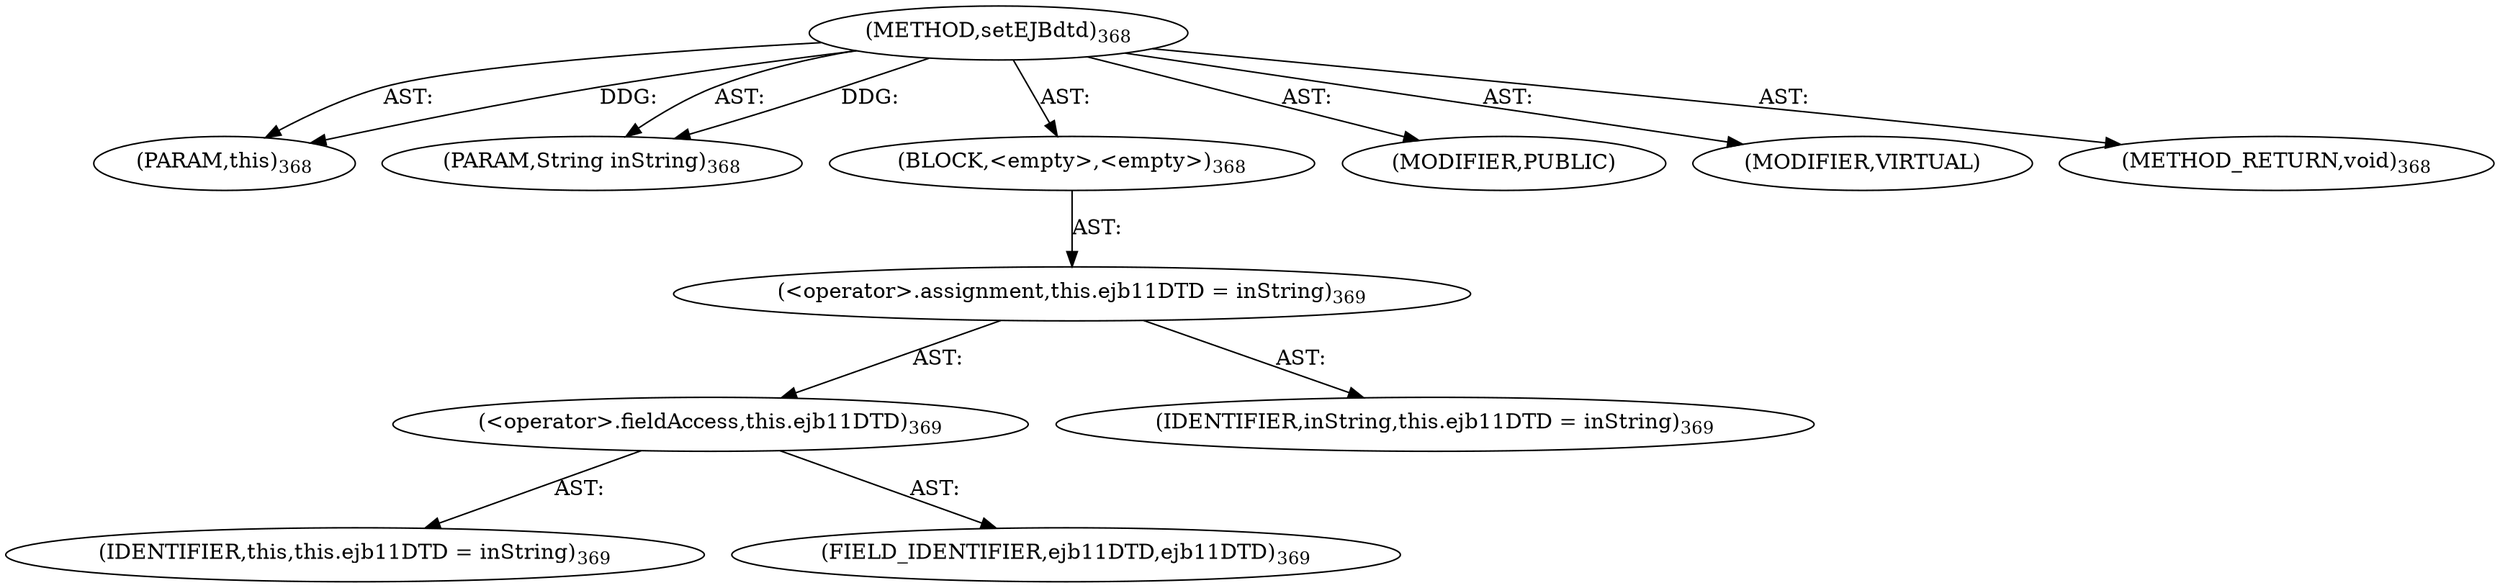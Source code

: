 digraph "setEJBdtd" {  
"111669149713" [label = <(METHOD,setEJBdtd)<SUB>368</SUB>> ]
"115964117006" [label = <(PARAM,this)<SUB>368</SUB>> ]
"115964117038" [label = <(PARAM,String inString)<SUB>368</SUB>> ]
"25769803794" [label = <(BLOCK,&lt;empty&gt;,&lt;empty&gt;)<SUB>368</SUB>> ]
"30064771116" [label = <(&lt;operator&gt;.assignment,this.ejb11DTD = inString)<SUB>369</SUB>> ]
"30064771117" [label = <(&lt;operator&gt;.fieldAccess,this.ejb11DTD)<SUB>369</SUB>> ]
"68719476750" [label = <(IDENTIFIER,this,this.ejb11DTD = inString)<SUB>369</SUB>> ]
"55834574867" [label = <(FIELD_IDENTIFIER,ejb11DTD,ejb11DTD)<SUB>369</SUB>> ]
"68719476815" [label = <(IDENTIFIER,inString,this.ejb11DTD = inString)<SUB>369</SUB>> ]
"133143986261" [label = <(MODIFIER,PUBLIC)> ]
"133143986262" [label = <(MODIFIER,VIRTUAL)> ]
"128849018897" [label = <(METHOD_RETURN,void)<SUB>368</SUB>> ]
  "111669149713" -> "115964117006"  [ label = "AST: "] 
  "111669149713" -> "115964117038"  [ label = "AST: "] 
  "111669149713" -> "25769803794"  [ label = "AST: "] 
  "111669149713" -> "133143986261"  [ label = "AST: "] 
  "111669149713" -> "133143986262"  [ label = "AST: "] 
  "111669149713" -> "128849018897"  [ label = "AST: "] 
  "25769803794" -> "30064771116"  [ label = "AST: "] 
  "30064771116" -> "30064771117"  [ label = "AST: "] 
  "30064771116" -> "68719476815"  [ label = "AST: "] 
  "30064771117" -> "68719476750"  [ label = "AST: "] 
  "30064771117" -> "55834574867"  [ label = "AST: "] 
  "111669149713" -> "115964117006"  [ label = "DDG: "] 
  "111669149713" -> "115964117038"  [ label = "DDG: "] 
}
